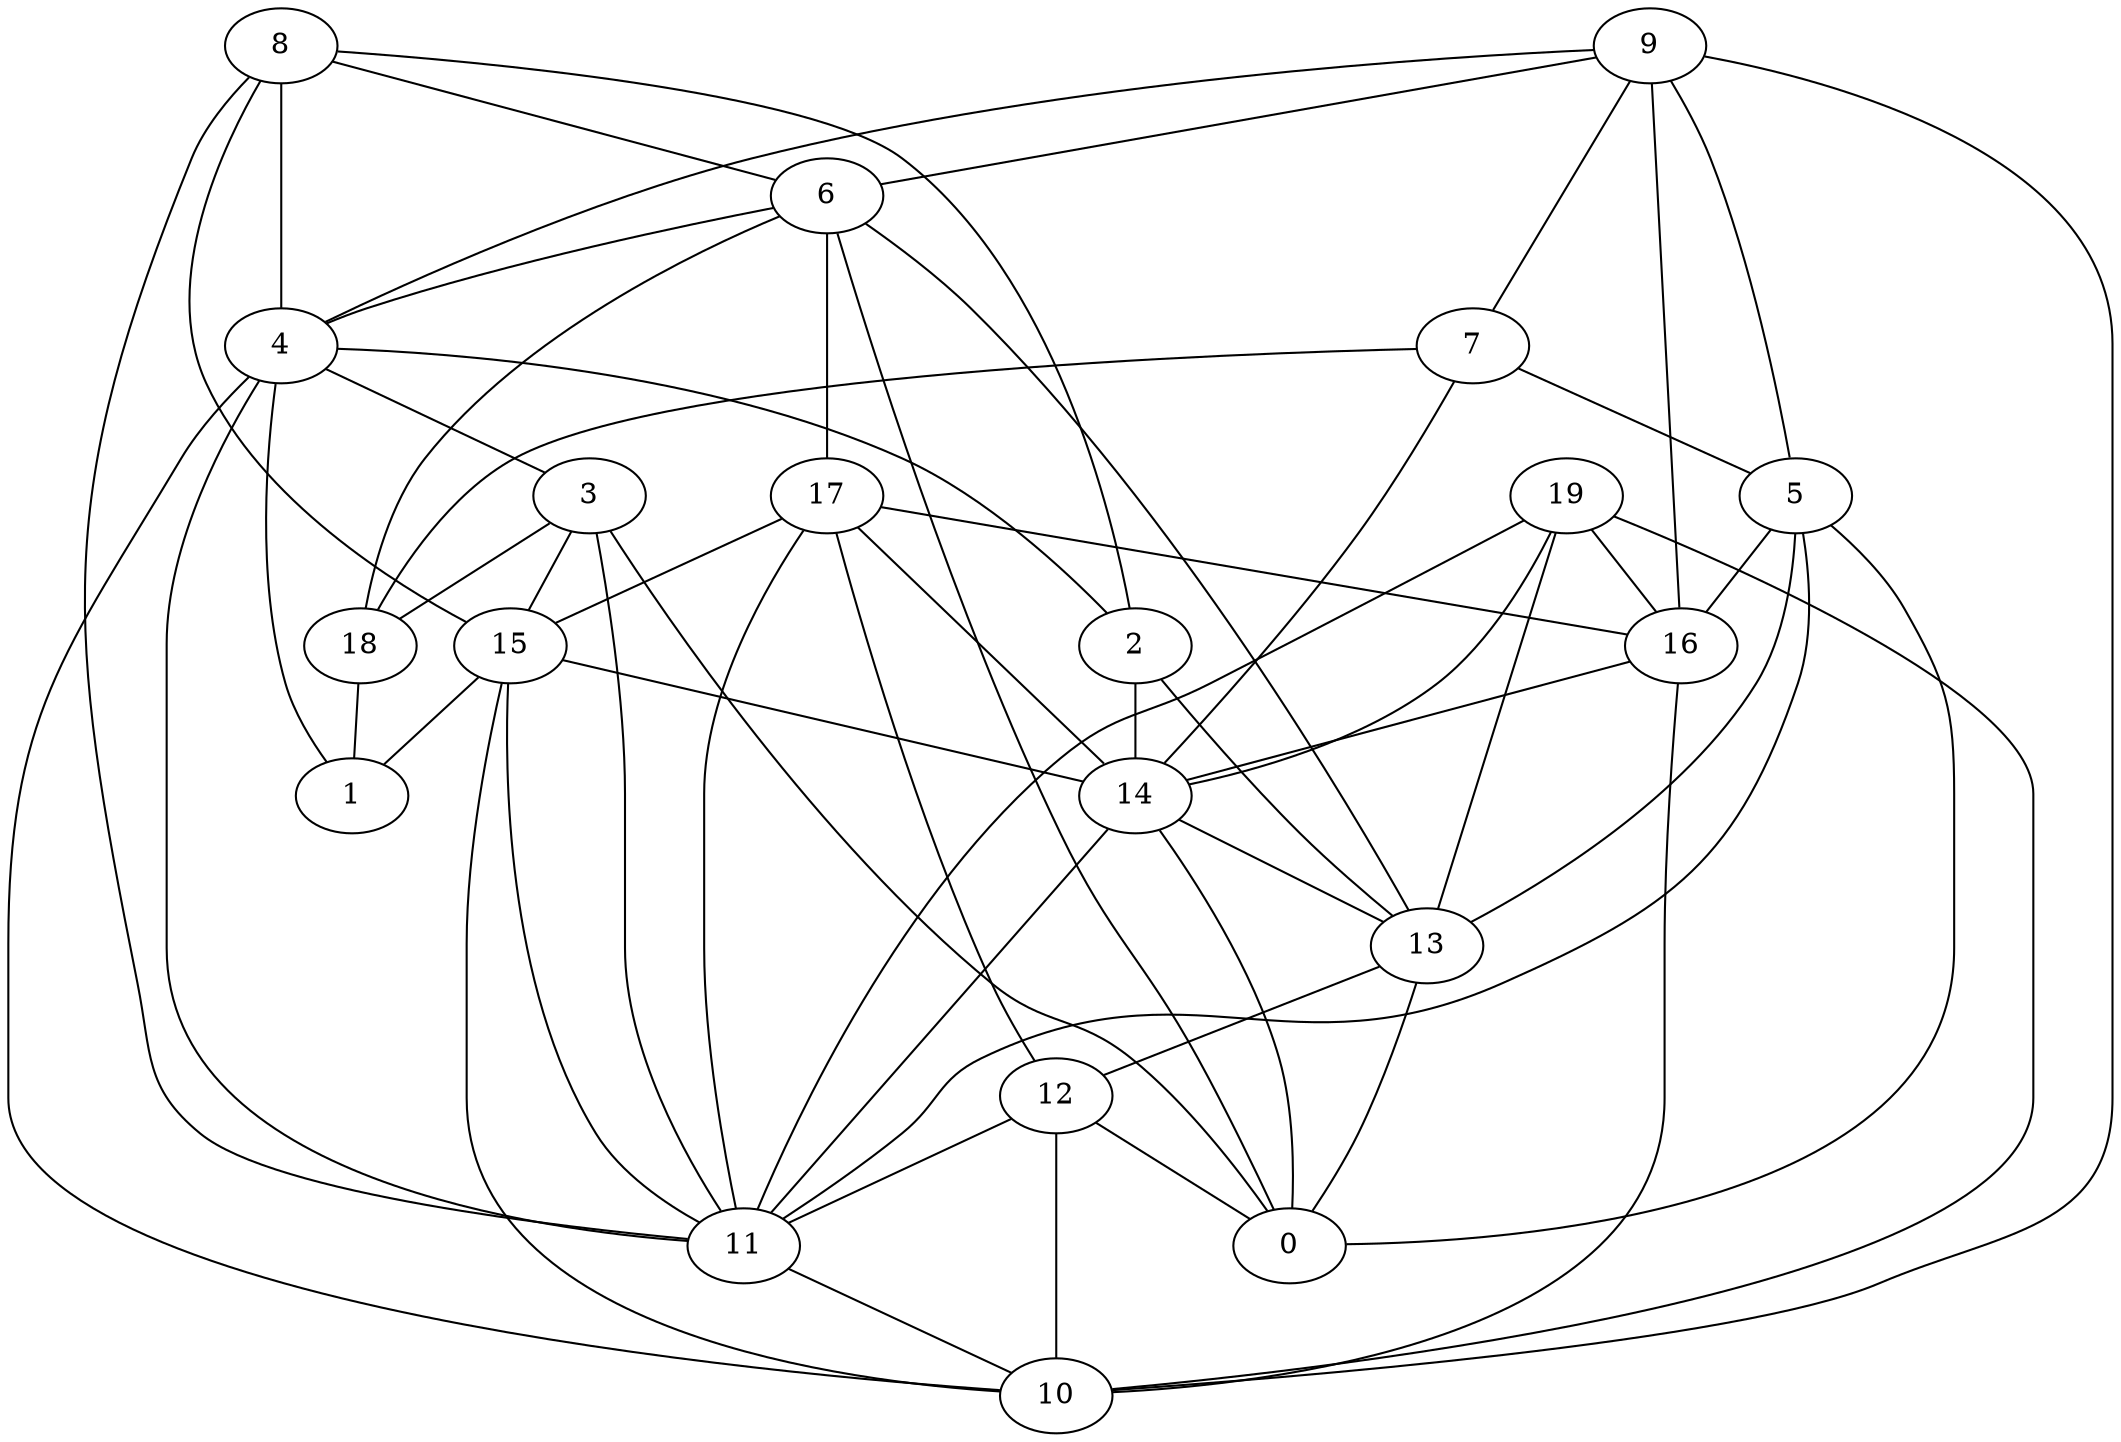 digraph GG_graph {

subgraph G_graph {
edge [color = black]
"5" -> "16" [dir = none]
"5" -> "0" [dir = none]
"6" -> "13" [dir = none]
"6" -> "4" [dir = none]
"6" -> "18" [dir = none]
"6" -> "17" [dir = none]
"19" -> "10" [dir = none]
"19" -> "13" [dir = none]
"19" -> "11" [dir = none]
"8" -> "6" [dir = none]
"8" -> "11" [dir = none]
"8" -> "15" [dir = none]
"9" -> "16" [dir = none]
"9" -> "4" [dir = none]
"9" -> "7" [dir = none]
"9" -> "6" [dir = none]
"18" -> "1" [dir = none]
"16" -> "14" [dir = none]
"3" -> "0" [dir = none]
"3" -> "11" [dir = none]
"14" -> "0" [dir = none]
"14" -> "13" [dir = none]
"15" -> "1" [dir = none]
"13" -> "12" [dir = none]
"2" -> "13" [dir = none]
"4" -> "3" [dir = none]
"4" -> "1" [dir = none]
"4" -> "11" [dir = none]
"4" -> "2" [dir = none]
"12" -> "11" [dir = none]
"12" -> "0" [dir = none]
"12" -> "10" [dir = none]
"7" -> "14" [dir = none]
"7" -> "18" [dir = none]
"17" -> "11" [dir = none]
"17" -> "16" [dir = none]
"17" -> "14" [dir = none]
"17" -> "12" [dir = none]
"16" -> "10" [dir = none]
"8" -> "4" [dir = none]
"5" -> "13" [dir = none]
"8" -> "2" [dir = none]
"7" -> "5" [dir = none]
"2" -> "14" [dir = none]
"15" -> "14" [dir = none]
"15" -> "11" [dir = none]
"14" -> "11" [dir = none]
"4" -> "10" [dir = none]
"11" -> "10" [dir = none]
"19" -> "14" [dir = none]
"3" -> "18" [dir = none]
"13" -> "0" [dir = none]
"3" -> "15" [dir = none]
"5" -> "11" [dir = none]
"9" -> "10" [dir = none]
"9" -> "5" [dir = none]
"15" -> "10" [dir = none]
"19" -> "16" [dir = none]
"6" -> "0" [dir = none]
"17" -> "15" [dir = none]
}

}
